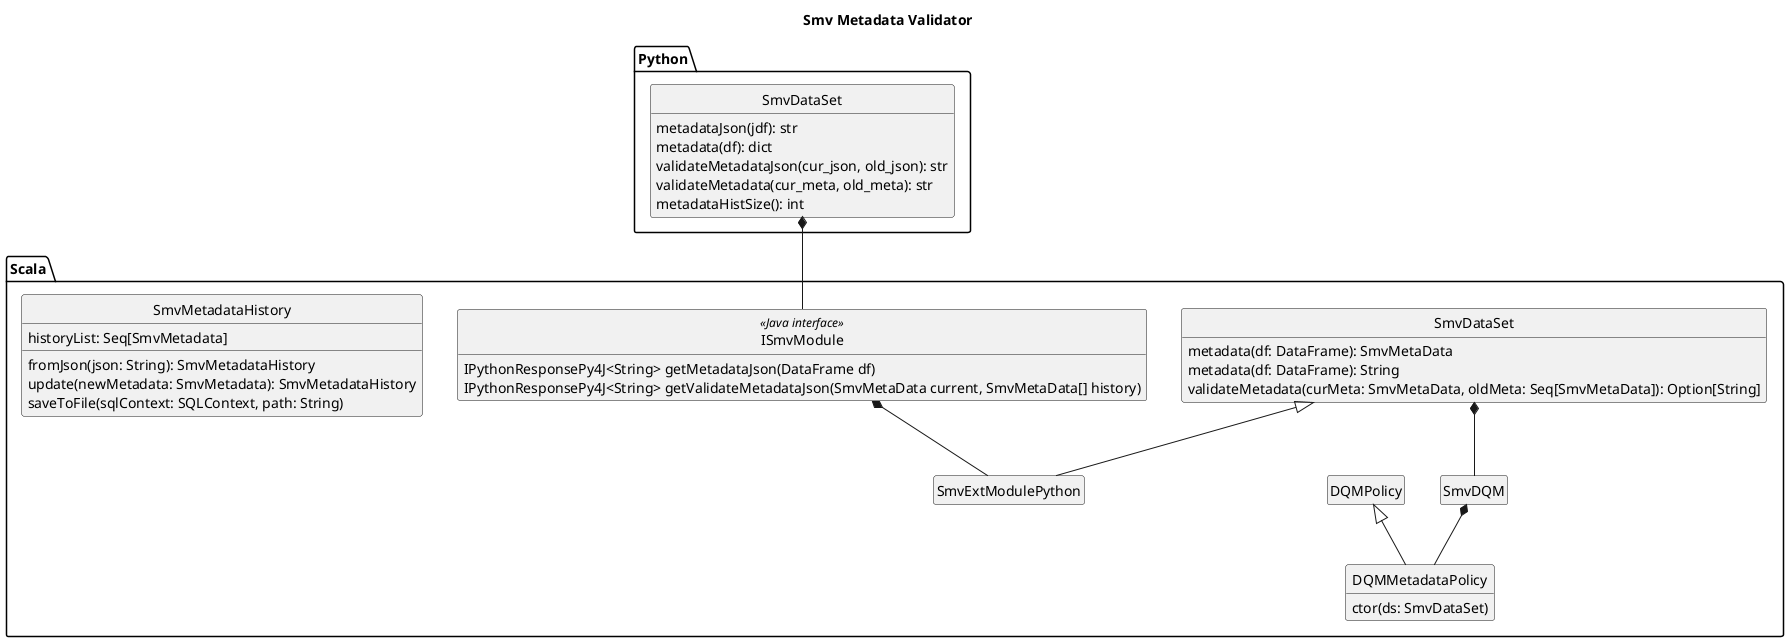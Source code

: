 @startuml

title Smv Metadata Validator

hide empty methods
hide empty fields
hide circle

package Scala {
  class Scala.SmvDataSet {
    metadata(df: DataFrame): SmvMetaData
    metadata(df: DataFrame): String
    validateMetadata(curMeta: SmvMetaData, oldMeta: Seq[SmvMetaData]): Option[String]
  }

  class SmvExtModulePython extends Scala.SmvDataSet

  class DQMMetadataPolicy extends DQMPolicy {
    ctor(ds: SmvDataSet)
  }

  class ISmvModule <<Java interface>> {
    IPythonResponsePy4J<String> getMetadataJson(DataFrame df)
    IPythonResponsePy4J<String> getValidateMetadataJson(SmvMetaData current, SmvMetaData[] history)
  }

  Scala.SmvDataSet *-- SmvDQM
  SmvDQM *-- DQMMetadataPolicy
  ISmvModule *-- SmvExtModulePython

  class SmvMetadataHistory {
    historyList: Seq[SmvMetadata]
    fromJson(json: String): SmvMetadataHistory
    update(newMetadata: SmvMetadata): SmvMetadataHistory
    saveToFile(sqlContext: SQLContext, path: String)
  }
}

package Python {
  class Python.SmvDataSet {
    metadataJson(jdf): str
    metadata(df): dict
    validateMetadataJson(cur_json, old_json): str
    validateMetadata(cur_meta, old_meta): str
    metadataHistSize(): int
  }
  Python.SmvDataSet *-- ISmvModule
}

@enduml

